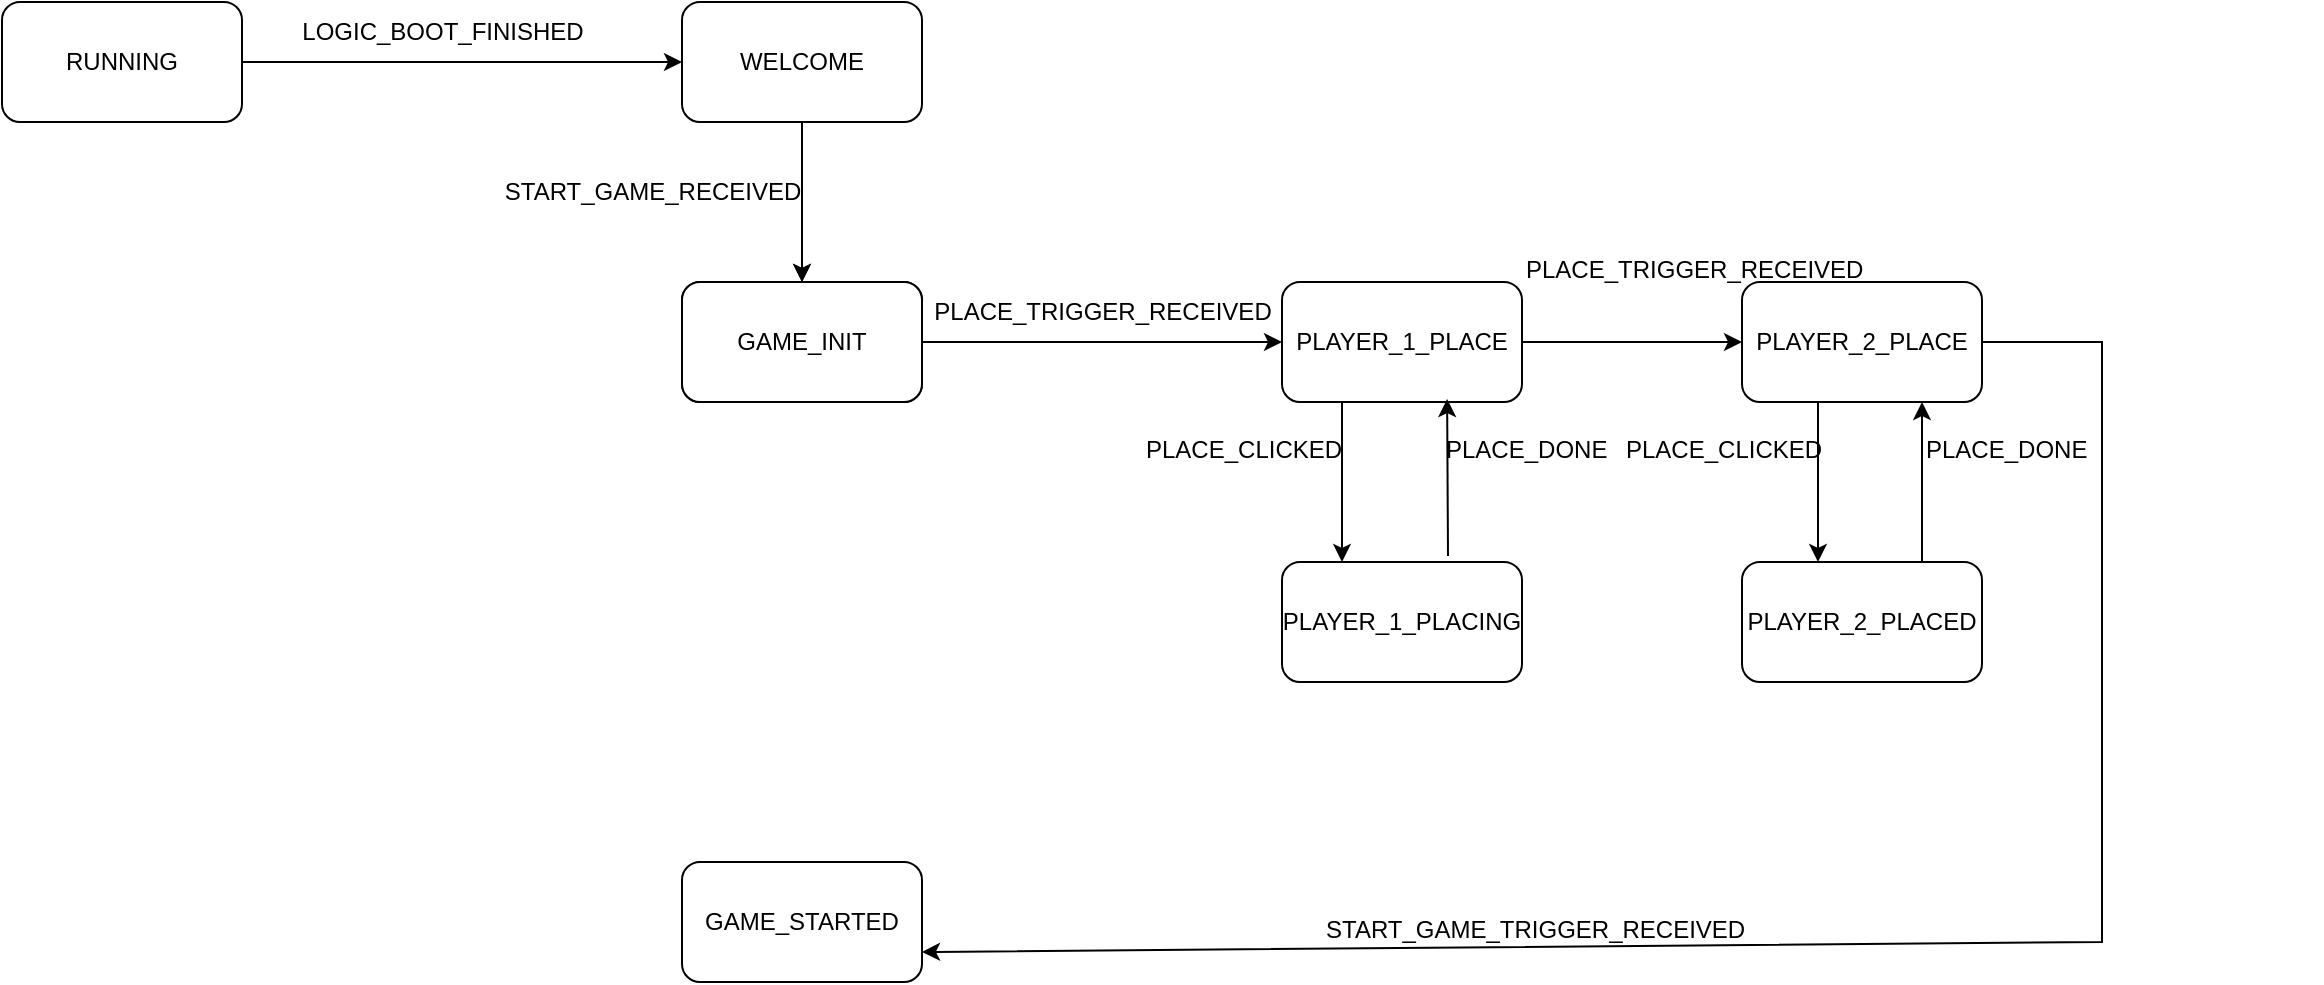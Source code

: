 <mxfile version="24.7.6">
  <diagram name="Page-1" id="58cdce13-f638-feb5-8d6f-7d28b1aa9fa0">
    <mxGraphModel dx="1705" dy="994" grid="1" gridSize="10" guides="1" tooltips="1" connect="1" arrows="1" fold="1" page="1" pageScale="1" pageWidth="1100" pageHeight="850" background="none" math="0" shadow="0">
      <root>
        <mxCell id="0" />
        <mxCell id="1" parent="0" />
        <mxCell id="Mclo4pGHzu0UZlZOadg5-1" value="&lt;div&gt;RUNNING&lt;/div&gt;" style="rounded=1;whiteSpace=wrap;html=1;" parent="1" vertex="1">
          <mxGeometry x="40" y="130" width="120" height="60" as="geometry" />
        </mxCell>
        <mxCell id="_lEhiyO2xN24QjboaT5u-17" value="" style="edgeStyle=orthogonalEdgeStyle;rounded=0;orthogonalLoop=1;jettySize=auto;html=1;" edge="1" parent="1" source="Mclo4pGHzu0UZlZOadg5-2" target="_lEhiyO2xN24QjboaT5u-16">
          <mxGeometry relative="1" as="geometry" />
        </mxCell>
        <mxCell id="Mclo4pGHzu0UZlZOadg5-2" value="WELCOME" style="rounded=1;whiteSpace=wrap;html=1;" parent="1" vertex="1">
          <mxGeometry x="380" y="130" width="120" height="60" as="geometry" />
        </mxCell>
        <mxCell id="Mclo4pGHzu0UZlZOadg5-3" value="GAME_INIT" style="rounded=1;whiteSpace=wrap;html=1;" parent="1" vertex="1">
          <mxGeometry x="380" y="270" width="120" height="60" as="geometry" />
        </mxCell>
        <mxCell id="Mclo4pGHzu0UZlZOadg5-4" value="PLAYER_1_PLACE" style="rounded=1;whiteSpace=wrap;html=1;" parent="1" vertex="1">
          <mxGeometry x="680" y="270" width="120" height="60" as="geometry" />
        </mxCell>
        <mxCell id="Mclo4pGHzu0UZlZOadg5-5" value="PLAYER_1_PLACING" style="rounded=1;whiteSpace=wrap;html=1;" parent="1" vertex="1">
          <mxGeometry x="680" y="410" width="120" height="60" as="geometry" />
        </mxCell>
        <mxCell id="Mclo4pGHzu0UZlZOadg5-6" value="PLAYER_2_PLACE" style="rounded=1;whiteSpace=wrap;html=1;" parent="1" vertex="1">
          <mxGeometry x="910" y="270" width="120" height="60" as="geometry" />
        </mxCell>
        <mxCell id="Mclo4pGHzu0UZlZOadg5-7" value="PLAYER_2_PLACED" style="rounded=1;whiteSpace=wrap;html=1;" parent="1" vertex="1">
          <mxGeometry x="910" y="410" width="120" height="60" as="geometry" />
        </mxCell>
        <mxCell id="_lEhiyO2xN24QjboaT5u-1" value="GAME_STARTED" style="rounded=1;whiteSpace=wrap;html=1;" vertex="1" parent="1">
          <mxGeometry x="380" y="560" width="120" height="60" as="geometry" />
        </mxCell>
        <mxCell id="_lEhiyO2xN24QjboaT5u-4" value="" style="endArrow=classic;html=1;rounded=0;exitX=1;exitY=0.5;exitDx=0;exitDy=0;entryX=0;entryY=0.5;entryDx=0;entryDy=0;" edge="1" parent="1" source="Mclo4pGHzu0UZlZOadg5-1" target="Mclo4pGHzu0UZlZOadg5-2">
          <mxGeometry width="50" height="50" relative="1" as="geometry">
            <mxPoint x="480" y="420" as="sourcePoint" />
            <mxPoint x="530" y="370" as="targetPoint" />
          </mxGeometry>
        </mxCell>
        <mxCell id="_lEhiyO2xN24QjboaT5u-5" value="" style="endArrow=classic;html=1;rounded=0;exitX=0.5;exitY=1;exitDx=0;exitDy=0;entryX=0.5;entryY=0;entryDx=0;entryDy=0;" edge="1" parent="1" source="Mclo4pGHzu0UZlZOadg5-2" target="Mclo4pGHzu0UZlZOadg5-3">
          <mxGeometry width="50" height="50" relative="1" as="geometry">
            <mxPoint x="250" y="170" as="sourcePoint" />
            <mxPoint x="390" y="170" as="targetPoint" />
          </mxGeometry>
        </mxCell>
        <mxCell id="_lEhiyO2xN24QjboaT5u-6" value="" style="endArrow=classic;html=1;rounded=0;exitX=1;exitY=0.5;exitDx=0;exitDy=0;entryX=0;entryY=0.5;entryDx=0;entryDy=0;" edge="1" parent="1" source="Mclo4pGHzu0UZlZOadg5-3" target="Mclo4pGHzu0UZlZOadg5-4">
          <mxGeometry width="50" height="50" relative="1" as="geometry">
            <mxPoint x="260" y="180" as="sourcePoint" />
            <mxPoint x="400" y="180" as="targetPoint" />
          </mxGeometry>
        </mxCell>
        <mxCell id="_lEhiyO2xN24QjboaT5u-7" value="" style="endArrow=classic;html=1;rounded=0;exitX=0.5;exitY=1;exitDx=0;exitDy=0;entryX=0.5;entryY=0;entryDx=0;entryDy=0;" edge="1" parent="1">
          <mxGeometry width="50" height="50" relative="1" as="geometry">
            <mxPoint x="948" y="330" as="sourcePoint" />
            <mxPoint x="948" y="410" as="targetPoint" />
          </mxGeometry>
        </mxCell>
        <mxCell id="_lEhiyO2xN24QjboaT5u-8" value="" style="endArrow=classic;html=1;rounded=0;exitX=0.25;exitY=1;exitDx=0;exitDy=0;entryX=0.25;entryY=0;entryDx=0;entryDy=0;" edge="1" parent="1" source="Mclo4pGHzu0UZlZOadg5-4" target="Mclo4pGHzu0UZlZOadg5-5">
          <mxGeometry width="50" height="50" relative="1" as="geometry">
            <mxPoint x="610" y="420" as="sourcePoint" />
            <mxPoint x="660" y="370" as="targetPoint" />
          </mxGeometry>
        </mxCell>
        <mxCell id="_lEhiyO2xN24QjboaT5u-9" value="" style="endArrow=classic;html=1;rounded=0;exitX=1;exitY=0.5;exitDx=0;exitDy=0;entryX=0;entryY=0.5;entryDx=0;entryDy=0;" edge="1" parent="1" source="Mclo4pGHzu0UZlZOadg5-4" target="Mclo4pGHzu0UZlZOadg5-6">
          <mxGeometry width="50" height="50" relative="1" as="geometry">
            <mxPoint x="320" y="190" as="sourcePoint" />
            <mxPoint x="460" y="190" as="targetPoint" />
          </mxGeometry>
        </mxCell>
        <mxCell id="_lEhiyO2xN24QjboaT5u-10" value="" style="endArrow=classic;html=1;rounded=0;entryX=0.688;entryY=0.975;entryDx=0;entryDy=0;entryPerimeter=0;" edge="1" parent="1" target="Mclo4pGHzu0UZlZOadg5-4">
          <mxGeometry width="50" height="50" relative="1" as="geometry">
            <mxPoint x="763" y="407" as="sourcePoint" />
            <mxPoint x="470" y="200" as="targetPoint" />
          </mxGeometry>
        </mxCell>
        <mxCell id="_lEhiyO2xN24QjboaT5u-12" value="" style="endArrow=classic;html=1;rounded=0;exitX=0.75;exitY=0;exitDx=0;exitDy=0;entryX=0.75;entryY=1;entryDx=0;entryDy=0;" edge="1" parent="1" source="Mclo4pGHzu0UZlZOadg5-7" target="Mclo4pGHzu0UZlZOadg5-6">
          <mxGeometry width="50" height="50" relative="1" as="geometry">
            <mxPoint x="968" y="350" as="sourcePoint" />
            <mxPoint x="968" y="430" as="targetPoint" />
          </mxGeometry>
        </mxCell>
        <mxCell id="_lEhiyO2xN24QjboaT5u-13" value="" style="endArrow=classic;html=1;rounded=0;entryX=1;entryY=0.75;entryDx=0;entryDy=0;exitX=1;exitY=0.5;exitDx=0;exitDy=0;" edge="1" parent="1" source="Mclo4pGHzu0UZlZOadg5-6" target="_lEhiyO2xN24QjboaT5u-1">
          <mxGeometry width="50" height="50" relative="1" as="geometry">
            <mxPoint x="1110" y="600" as="sourcePoint" />
            <mxPoint x="928" y="440" as="targetPoint" />
            <Array as="points">
              <mxPoint x="1090" y="300" />
              <mxPoint x="1090" y="600" />
            </Array>
          </mxGeometry>
        </mxCell>
        <mxCell id="_lEhiyO2xN24QjboaT5u-15" value="&lt;div&gt;LOGIC_BOOT_FINISHED&lt;/div&gt;" style="text;html=1;align=center;verticalAlign=middle;resizable=0;points=[];autosize=1;strokeColor=none;fillColor=none;" vertex="1" parent="1">
          <mxGeometry x="180" y="130" width="160" height="30" as="geometry" />
        </mxCell>
        <mxCell id="_lEhiyO2xN24QjboaT5u-16" value="GAME_INIT" style="rounded=1;whiteSpace=wrap;html=1;" vertex="1" parent="1">
          <mxGeometry x="380" y="270" width="120" height="60" as="geometry" />
        </mxCell>
        <mxCell id="_lEhiyO2xN24QjboaT5u-18" value="START_GAME_RECEIVED" style="text;html=1;align=center;verticalAlign=middle;resizable=0;points=[];autosize=1;strokeColor=none;fillColor=none;" vertex="1" parent="1">
          <mxGeometry x="280" y="210" width="170" height="30" as="geometry" />
        </mxCell>
        <mxCell id="_lEhiyO2xN24QjboaT5u-19" value="PLACE_TRIGGER_RECEIVED" style="text;html=1;align=center;verticalAlign=middle;resizable=0;points=[];autosize=1;strokeColor=none;fillColor=none;" vertex="1" parent="1">
          <mxGeometry x="495" y="270" width="190" height="30" as="geometry" />
        </mxCell>
        <mxCell id="_lEhiyO2xN24QjboaT5u-20" value="PLACE_TRIGGER_RECEIVED" style="text;whiteSpace=wrap;html=1;" vertex="1" parent="1">
          <mxGeometry x="800" y="250" width="200" height="40" as="geometry" />
        </mxCell>
        <mxCell id="_lEhiyO2xN24QjboaT5u-21" value="PLACE_CLICKED" style="text;whiteSpace=wrap;html=1;" vertex="1" parent="1">
          <mxGeometry x="610" y="340" width="200" height="40" as="geometry" />
        </mxCell>
        <mxCell id="_lEhiyO2xN24QjboaT5u-22" value="PLACE_DONE" style="text;whiteSpace=wrap;html=1;" vertex="1" parent="1">
          <mxGeometry x="760" y="340" width="200" height="40" as="geometry" />
        </mxCell>
        <mxCell id="_lEhiyO2xN24QjboaT5u-23" value="PLACE_CLICKED" style="text;whiteSpace=wrap;html=1;" vertex="1" parent="1">
          <mxGeometry x="850" y="340" width="200" height="40" as="geometry" />
        </mxCell>
        <mxCell id="_lEhiyO2xN24QjboaT5u-24" value="PLACE_DONE" style="text;whiteSpace=wrap;html=1;" vertex="1" parent="1">
          <mxGeometry x="1000" y="340" width="200" height="40" as="geometry" />
        </mxCell>
        <mxCell id="_lEhiyO2xN24QjboaT5u-25" value="START_GAME_TRIGGER_RECEIVED" style="text;whiteSpace=wrap;html=1;" vertex="1" parent="1">
          <mxGeometry x="700" y="580" width="200" height="40" as="geometry" />
        </mxCell>
      </root>
    </mxGraphModel>
  </diagram>
</mxfile>
